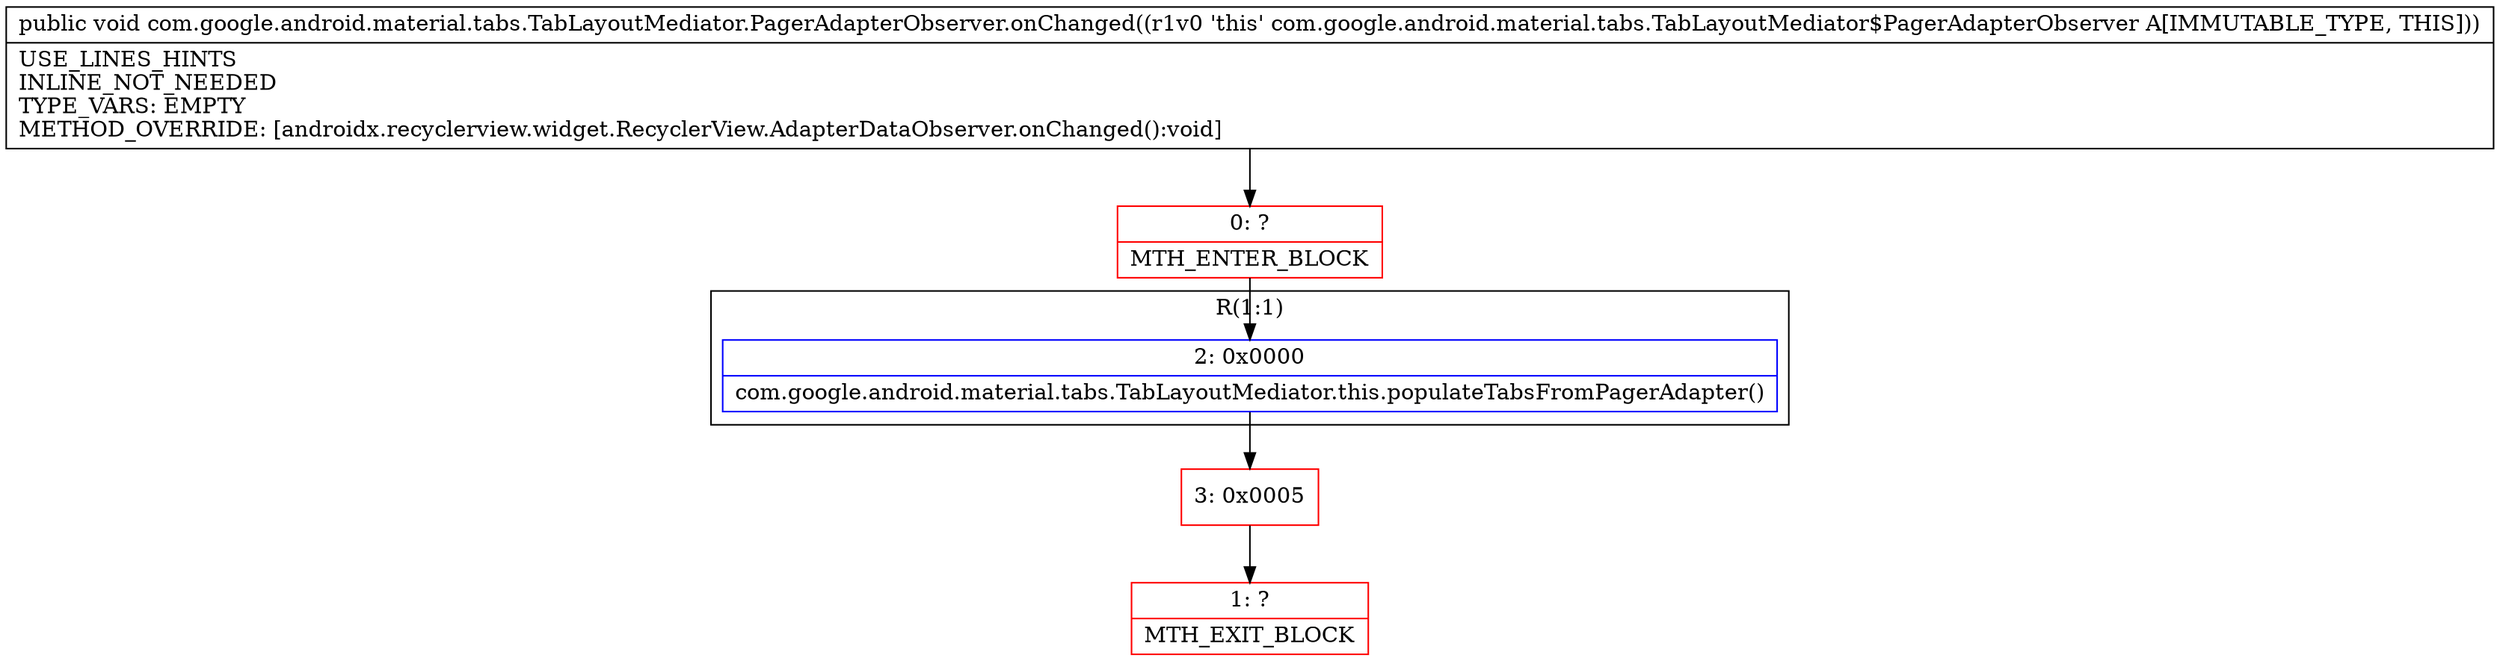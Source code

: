 digraph "CFG forcom.google.android.material.tabs.TabLayoutMediator.PagerAdapterObserver.onChanged()V" {
subgraph cluster_Region_2032485996 {
label = "R(1:1)";
node [shape=record,color=blue];
Node_2 [shape=record,label="{2\:\ 0x0000|com.google.android.material.tabs.TabLayoutMediator.this.populateTabsFromPagerAdapter()\l}"];
}
Node_0 [shape=record,color=red,label="{0\:\ ?|MTH_ENTER_BLOCK\l}"];
Node_3 [shape=record,color=red,label="{3\:\ 0x0005}"];
Node_1 [shape=record,color=red,label="{1\:\ ?|MTH_EXIT_BLOCK\l}"];
MethodNode[shape=record,label="{public void com.google.android.material.tabs.TabLayoutMediator.PagerAdapterObserver.onChanged((r1v0 'this' com.google.android.material.tabs.TabLayoutMediator$PagerAdapterObserver A[IMMUTABLE_TYPE, THIS]))  | USE_LINES_HINTS\lINLINE_NOT_NEEDED\lTYPE_VARS: EMPTY\lMETHOD_OVERRIDE: [androidx.recyclerview.widget.RecyclerView.AdapterDataObserver.onChanged():void]\l}"];
MethodNode -> Node_0;Node_2 -> Node_3;
Node_0 -> Node_2;
Node_3 -> Node_1;
}


